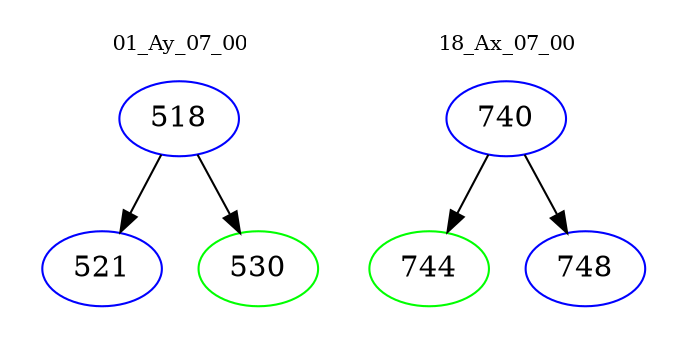 digraph{
subgraph cluster_0 {
color = white
label = "01_Ay_07_00";
fontsize=10;
T0_518 [label="518", color="blue"]
T0_518 -> T0_521 [color="black"]
T0_521 [label="521", color="blue"]
T0_518 -> T0_530 [color="black"]
T0_530 [label="530", color="green"]
}
subgraph cluster_1 {
color = white
label = "18_Ax_07_00";
fontsize=10;
T1_740 [label="740", color="blue"]
T1_740 -> T1_744 [color="black"]
T1_744 [label="744", color="green"]
T1_740 -> T1_748 [color="black"]
T1_748 [label="748", color="blue"]
}
}
